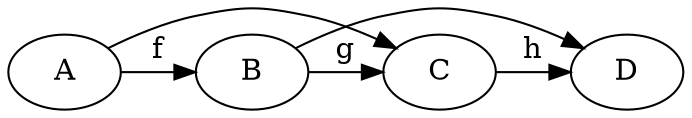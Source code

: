 digraph {
    rankdir=TB
    {
        rank=same
        A, B, C, D
    }
    A -> B [label="f"]
    B -> C [label="g"]
    C -> D [label="h"]
    A -> C
    B -> D
}
